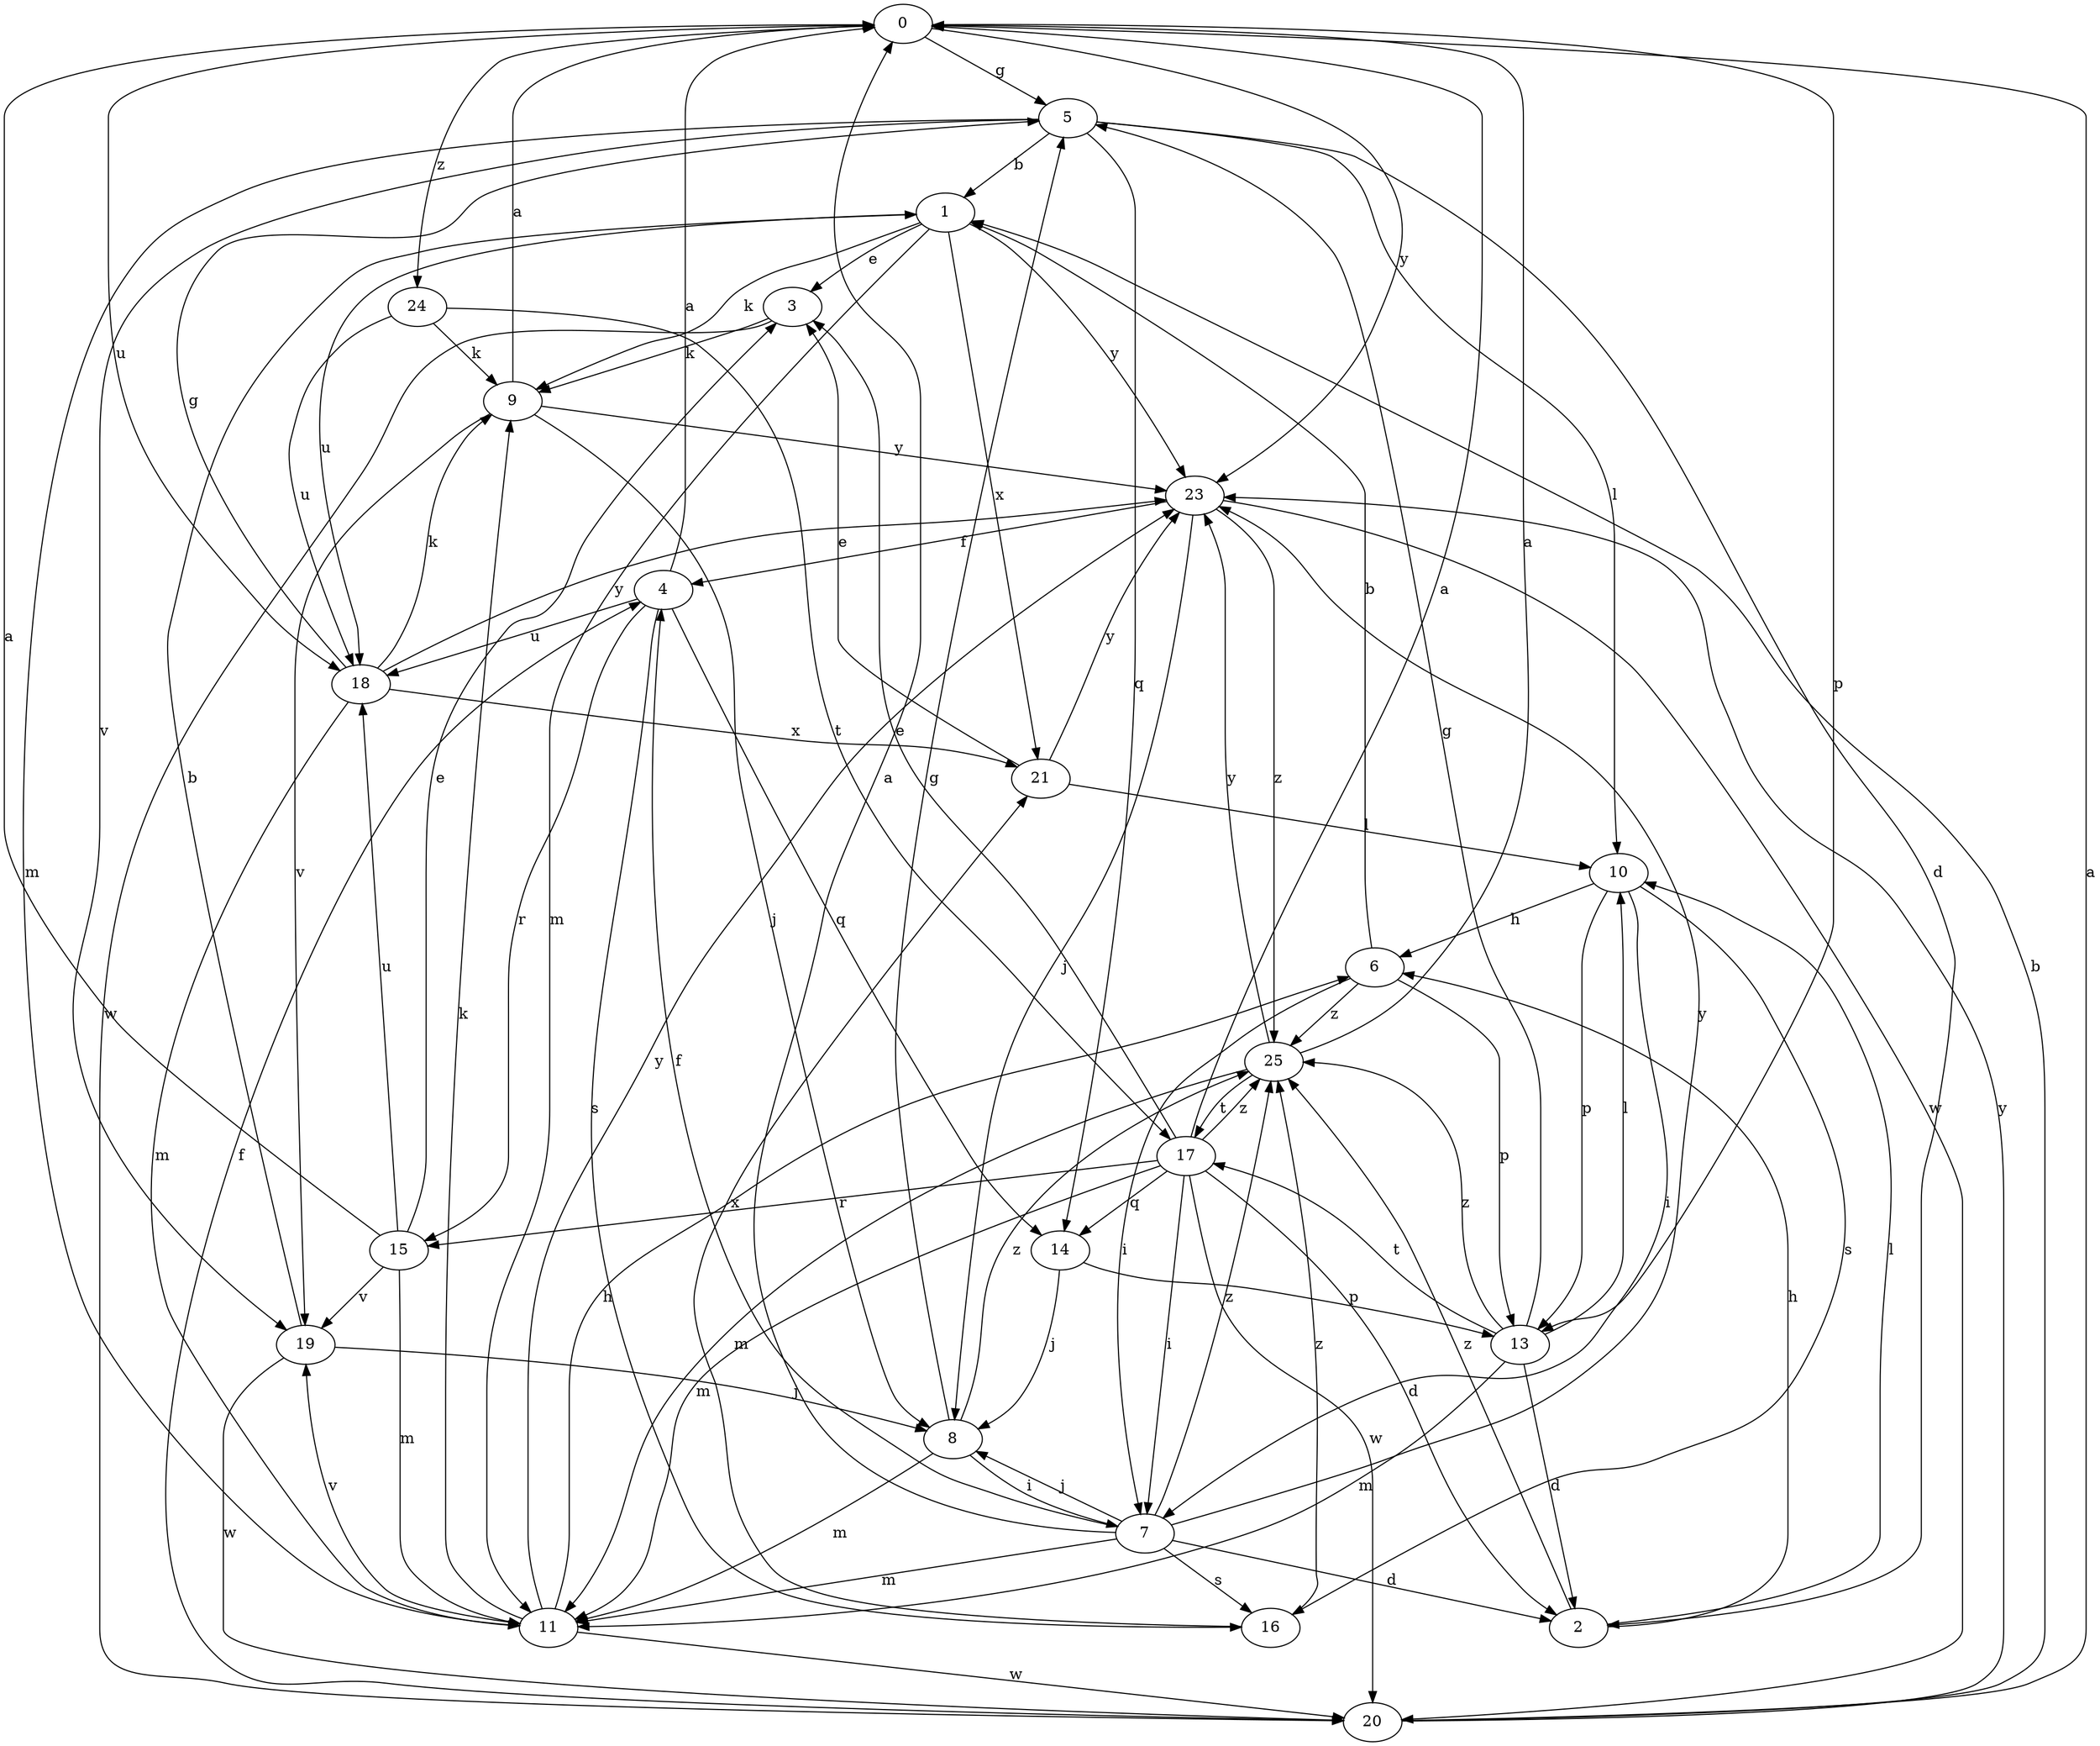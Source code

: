 strict digraph  {
0;
1;
2;
3;
4;
5;
6;
7;
8;
9;
10;
11;
13;
14;
15;
16;
17;
18;
19;
20;
21;
23;
24;
25;
0 -> 5  [label=g];
0 -> 13  [label=p];
0 -> 18  [label=u];
0 -> 23  [label=y];
0 -> 24  [label=z];
1 -> 3  [label=e];
1 -> 9  [label=k];
1 -> 11  [label=m];
1 -> 18  [label=u];
1 -> 21  [label=x];
1 -> 23  [label=y];
2 -> 6  [label=h];
2 -> 10  [label=l];
2 -> 25  [label=z];
3 -> 9  [label=k];
3 -> 20  [label=w];
4 -> 0  [label=a];
4 -> 14  [label=q];
4 -> 15  [label=r];
4 -> 16  [label=s];
4 -> 18  [label=u];
5 -> 1  [label=b];
5 -> 2  [label=d];
5 -> 10  [label=l];
5 -> 11  [label=m];
5 -> 14  [label=q];
5 -> 19  [label=v];
6 -> 1  [label=b];
6 -> 7  [label=i];
6 -> 13  [label=p];
6 -> 25  [label=z];
7 -> 0  [label=a];
7 -> 2  [label=d];
7 -> 4  [label=f];
7 -> 8  [label=j];
7 -> 11  [label=m];
7 -> 16  [label=s];
7 -> 23  [label=y];
7 -> 25  [label=z];
8 -> 5  [label=g];
8 -> 7  [label=i];
8 -> 11  [label=m];
8 -> 25  [label=z];
9 -> 0  [label=a];
9 -> 8  [label=j];
9 -> 19  [label=v];
9 -> 23  [label=y];
10 -> 6  [label=h];
10 -> 7  [label=i];
10 -> 13  [label=p];
10 -> 16  [label=s];
11 -> 6  [label=h];
11 -> 9  [label=k];
11 -> 19  [label=v];
11 -> 20  [label=w];
11 -> 23  [label=y];
13 -> 2  [label=d];
13 -> 5  [label=g];
13 -> 10  [label=l];
13 -> 11  [label=m];
13 -> 17  [label=t];
13 -> 25  [label=z];
14 -> 8  [label=j];
14 -> 13  [label=p];
15 -> 0  [label=a];
15 -> 3  [label=e];
15 -> 11  [label=m];
15 -> 18  [label=u];
15 -> 19  [label=v];
16 -> 21  [label=x];
16 -> 25  [label=z];
17 -> 0  [label=a];
17 -> 2  [label=d];
17 -> 3  [label=e];
17 -> 7  [label=i];
17 -> 11  [label=m];
17 -> 14  [label=q];
17 -> 15  [label=r];
17 -> 20  [label=w];
17 -> 25  [label=z];
18 -> 5  [label=g];
18 -> 9  [label=k];
18 -> 11  [label=m];
18 -> 21  [label=x];
18 -> 23  [label=y];
19 -> 1  [label=b];
19 -> 8  [label=j];
19 -> 20  [label=w];
20 -> 0  [label=a];
20 -> 1  [label=b];
20 -> 4  [label=f];
20 -> 23  [label=y];
21 -> 3  [label=e];
21 -> 10  [label=l];
21 -> 23  [label=y];
23 -> 4  [label=f];
23 -> 8  [label=j];
23 -> 20  [label=w];
23 -> 25  [label=z];
24 -> 9  [label=k];
24 -> 17  [label=t];
24 -> 18  [label=u];
25 -> 0  [label=a];
25 -> 11  [label=m];
25 -> 17  [label=t];
25 -> 23  [label=y];
}
